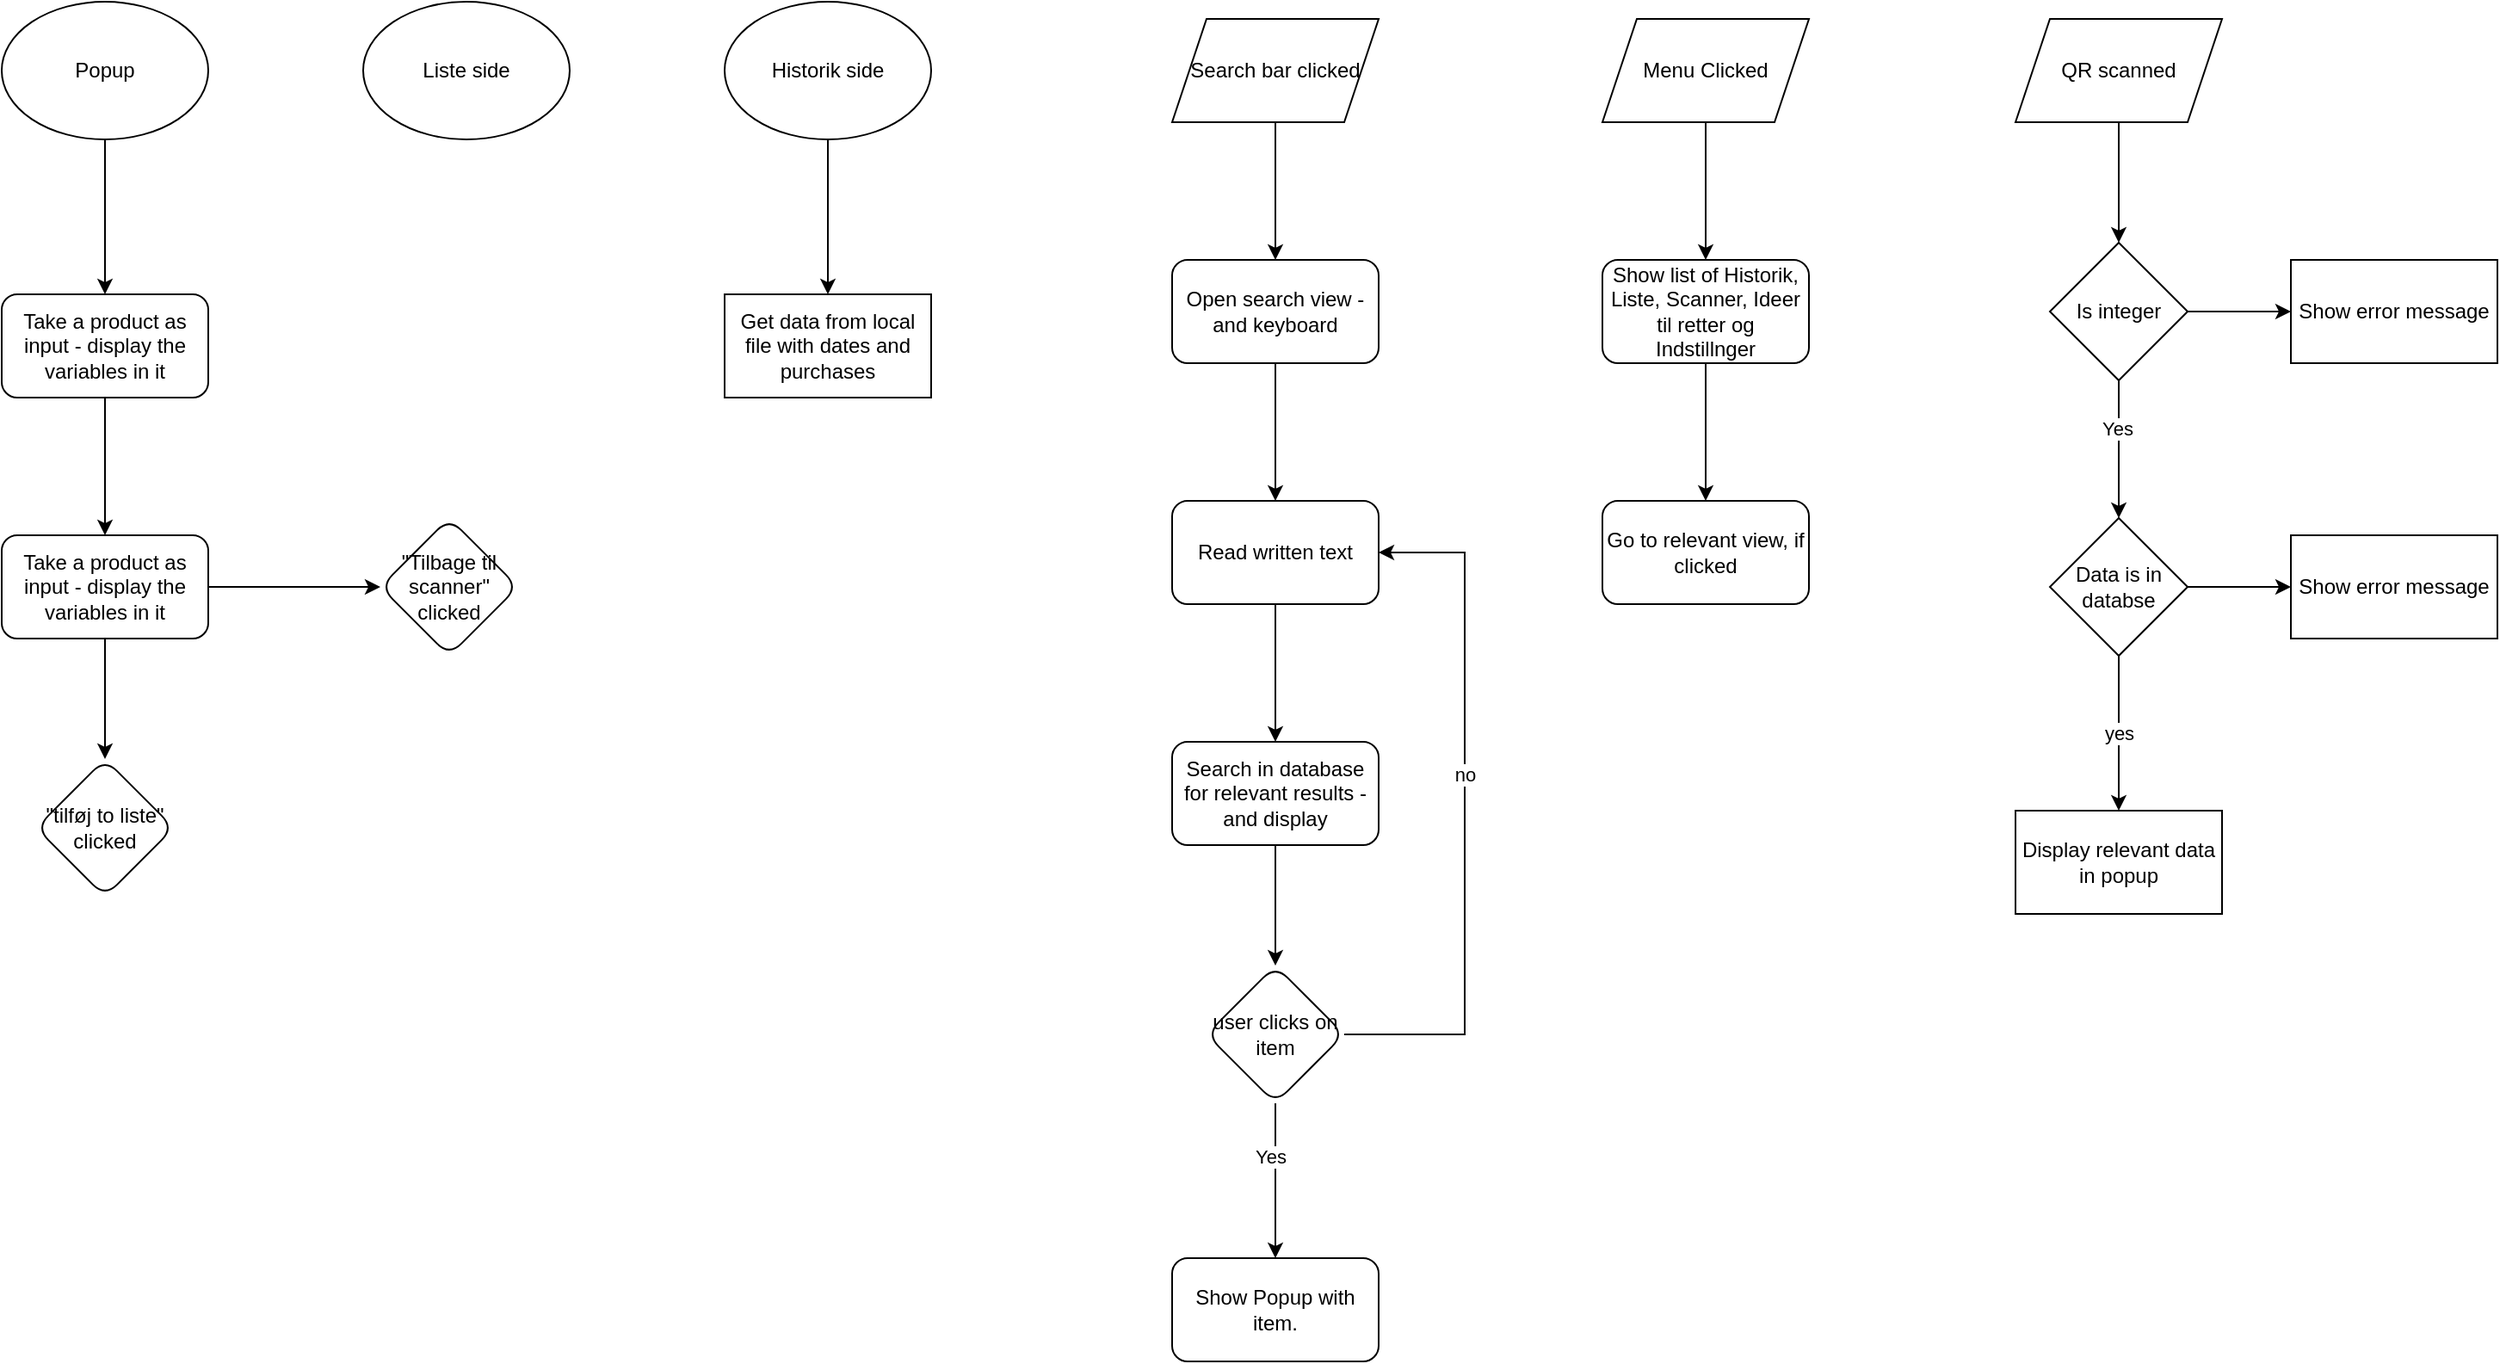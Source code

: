 <mxfile version="20.3.0" type="device"><diagram id="C5RBs43oDa-KdzZeNtuy" name="Page-1"><mxGraphModel dx="1691" dy="545" grid="1" gridSize="10" guides="1" tooltips="1" connect="1" arrows="1" fold="1" page="1" pageScale="1" pageWidth="827" pageHeight="1169" math="0" shadow="0"><root><mxCell id="WIyWlLk6GJQsqaUBKTNV-0"/><mxCell id="WIyWlLk6GJQsqaUBKTNV-1" parent="WIyWlLk6GJQsqaUBKTNV-0"/><mxCell id="CVtJsFOBOKvYMK7M-IFl-6" value="" style="edgeStyle=orthogonalEdgeStyle;rounded=0;orthogonalLoop=1;jettySize=auto;html=1;" edge="1" parent="WIyWlLk6GJQsqaUBKTNV-1" source="CVtJsFOBOKvYMK7M-IFl-0" target="CVtJsFOBOKvYMK7M-IFl-5"><mxGeometry relative="1" as="geometry"/></mxCell><mxCell id="CVtJsFOBOKvYMK7M-IFl-0" value="QR scanned" style="shape=parallelogram;perimeter=parallelogramPerimeter;whiteSpace=wrap;html=1;fixedSize=1;" vertex="1" parent="WIyWlLk6GJQsqaUBKTNV-1"><mxGeometry x="520" y="60" width="120" height="60" as="geometry"/></mxCell><mxCell id="CVtJsFOBOKvYMK7M-IFl-8" value="" style="edgeStyle=orthogonalEdgeStyle;rounded=0;orthogonalLoop=1;jettySize=auto;html=1;" edge="1" parent="WIyWlLk6GJQsqaUBKTNV-1" source="CVtJsFOBOKvYMK7M-IFl-5" target="CVtJsFOBOKvYMK7M-IFl-7"><mxGeometry relative="1" as="geometry"/></mxCell><mxCell id="CVtJsFOBOKvYMK7M-IFl-9" value="Yes" style="edgeLabel;html=1;align=center;verticalAlign=middle;resizable=0;points=[];" vertex="1" connectable="0" parent="CVtJsFOBOKvYMK7M-IFl-8"><mxGeometry x="-0.295" y="-1" relative="1" as="geometry"><mxPoint as="offset"/></mxGeometry></mxCell><mxCell id="CVtJsFOBOKvYMK7M-IFl-15" value="" style="edgeStyle=orthogonalEdgeStyle;rounded=0;orthogonalLoop=1;jettySize=auto;html=1;" edge="1" parent="WIyWlLk6GJQsqaUBKTNV-1" source="CVtJsFOBOKvYMK7M-IFl-5" target="CVtJsFOBOKvYMK7M-IFl-14"><mxGeometry relative="1" as="geometry"/></mxCell><mxCell id="CVtJsFOBOKvYMK7M-IFl-5" value="Is integer" style="rhombus;whiteSpace=wrap;html=1;" vertex="1" parent="WIyWlLk6GJQsqaUBKTNV-1"><mxGeometry x="540" y="190" width="80" height="80" as="geometry"/></mxCell><mxCell id="CVtJsFOBOKvYMK7M-IFl-11" value="yes" style="edgeStyle=orthogonalEdgeStyle;rounded=0;orthogonalLoop=1;jettySize=auto;html=1;" edge="1" parent="WIyWlLk6GJQsqaUBKTNV-1" source="CVtJsFOBOKvYMK7M-IFl-7" target="CVtJsFOBOKvYMK7M-IFl-10"><mxGeometry relative="1" as="geometry"/></mxCell><mxCell id="CVtJsFOBOKvYMK7M-IFl-13" value="" style="edgeStyle=orthogonalEdgeStyle;rounded=0;orthogonalLoop=1;jettySize=auto;html=1;" edge="1" parent="WIyWlLk6GJQsqaUBKTNV-1" source="CVtJsFOBOKvYMK7M-IFl-7" target="CVtJsFOBOKvYMK7M-IFl-12"><mxGeometry relative="1" as="geometry"/></mxCell><mxCell id="CVtJsFOBOKvYMK7M-IFl-7" value="Data is in databse" style="rhombus;whiteSpace=wrap;html=1;" vertex="1" parent="WIyWlLk6GJQsqaUBKTNV-1"><mxGeometry x="540" y="350" width="80" height="80" as="geometry"/></mxCell><mxCell id="CVtJsFOBOKvYMK7M-IFl-10" value="Display relevant data in popup" style="whiteSpace=wrap;html=1;" vertex="1" parent="WIyWlLk6GJQsqaUBKTNV-1"><mxGeometry x="520" y="520" width="120" height="60" as="geometry"/></mxCell><mxCell id="CVtJsFOBOKvYMK7M-IFl-12" value="Show error message" style="whiteSpace=wrap;html=1;" vertex="1" parent="WIyWlLk6GJQsqaUBKTNV-1"><mxGeometry x="680" y="360" width="120" height="60" as="geometry"/></mxCell><mxCell id="CVtJsFOBOKvYMK7M-IFl-14" value="Show error message" style="whiteSpace=wrap;html=1;" vertex="1" parent="WIyWlLk6GJQsqaUBKTNV-1"><mxGeometry x="680" y="200" width="120" height="60" as="geometry"/></mxCell><mxCell id="CVtJsFOBOKvYMK7M-IFl-22" value="" style="edgeStyle=orthogonalEdgeStyle;rounded=0;orthogonalLoop=1;jettySize=auto;html=1;" edge="1" parent="WIyWlLk6GJQsqaUBKTNV-1" source="CVtJsFOBOKvYMK7M-IFl-17" target="CVtJsFOBOKvYMK7M-IFl-21"><mxGeometry relative="1" as="geometry"/></mxCell><mxCell id="CVtJsFOBOKvYMK7M-IFl-17" value="Search bar clicked" style="shape=parallelogram;perimeter=parallelogramPerimeter;whiteSpace=wrap;html=1;fixedSize=1;" vertex="1" parent="WIyWlLk6GJQsqaUBKTNV-1"><mxGeometry x="30" y="60" width="120" height="60" as="geometry"/></mxCell><mxCell id="CVtJsFOBOKvYMK7M-IFl-20" value="" style="edgeStyle=orthogonalEdgeStyle;rounded=0;orthogonalLoop=1;jettySize=auto;html=1;" edge="1" parent="WIyWlLk6GJQsqaUBKTNV-1" source="CVtJsFOBOKvYMK7M-IFl-18" target="CVtJsFOBOKvYMK7M-IFl-19"><mxGeometry relative="1" as="geometry"/></mxCell><mxCell id="CVtJsFOBOKvYMK7M-IFl-18" value="Menu Clicked" style="shape=parallelogram;perimeter=parallelogramPerimeter;whiteSpace=wrap;html=1;fixedSize=1;" vertex="1" parent="WIyWlLk6GJQsqaUBKTNV-1"><mxGeometry x="280" y="60" width="120" height="60" as="geometry"/></mxCell><mxCell id="CVtJsFOBOKvYMK7M-IFl-40" value="" style="edgeStyle=orthogonalEdgeStyle;rounded=0;orthogonalLoop=1;jettySize=auto;html=1;" edge="1" parent="WIyWlLk6GJQsqaUBKTNV-1" source="CVtJsFOBOKvYMK7M-IFl-19" target="CVtJsFOBOKvYMK7M-IFl-39"><mxGeometry relative="1" as="geometry"/></mxCell><mxCell id="CVtJsFOBOKvYMK7M-IFl-19" value="Show list of Historik, Liste, Scanner, Ideer til retter og Indstillnger" style="rounded=1;whiteSpace=wrap;html=1;" vertex="1" parent="WIyWlLk6GJQsqaUBKTNV-1"><mxGeometry x="280" y="200" width="120" height="60" as="geometry"/></mxCell><mxCell id="CVtJsFOBOKvYMK7M-IFl-24" value="" style="edgeStyle=orthogonalEdgeStyle;rounded=0;orthogonalLoop=1;jettySize=auto;html=1;" edge="1" parent="WIyWlLk6GJQsqaUBKTNV-1" source="CVtJsFOBOKvYMK7M-IFl-21" target="CVtJsFOBOKvYMK7M-IFl-23"><mxGeometry relative="1" as="geometry"/></mxCell><mxCell id="CVtJsFOBOKvYMK7M-IFl-21" value="Open search view - and keyboard" style="rounded=1;whiteSpace=wrap;html=1;" vertex="1" parent="WIyWlLk6GJQsqaUBKTNV-1"><mxGeometry x="30" y="200" width="120" height="60" as="geometry"/></mxCell><mxCell id="CVtJsFOBOKvYMK7M-IFl-26" value="" style="edgeStyle=orthogonalEdgeStyle;rounded=0;orthogonalLoop=1;jettySize=auto;html=1;" edge="1" parent="WIyWlLk6GJQsqaUBKTNV-1" source="CVtJsFOBOKvYMK7M-IFl-23" target="CVtJsFOBOKvYMK7M-IFl-25"><mxGeometry relative="1" as="geometry"/></mxCell><mxCell id="CVtJsFOBOKvYMK7M-IFl-23" value="Read written text" style="whiteSpace=wrap;html=1;rounded=1;" vertex="1" parent="WIyWlLk6GJQsqaUBKTNV-1"><mxGeometry x="30" y="340" width="120" height="60" as="geometry"/></mxCell><mxCell id="CVtJsFOBOKvYMK7M-IFl-33" value="" style="edgeStyle=orthogonalEdgeStyle;rounded=0;orthogonalLoop=1;jettySize=auto;html=1;" edge="1" parent="WIyWlLk6GJQsqaUBKTNV-1" source="CVtJsFOBOKvYMK7M-IFl-25" target="CVtJsFOBOKvYMK7M-IFl-32"><mxGeometry relative="1" as="geometry"/></mxCell><mxCell id="CVtJsFOBOKvYMK7M-IFl-25" value="Search in database for relevant results - and display" style="whiteSpace=wrap;html=1;rounded=1;" vertex="1" parent="WIyWlLk6GJQsqaUBKTNV-1"><mxGeometry x="30" y="480" width="120" height="60" as="geometry"/></mxCell><mxCell id="CVtJsFOBOKvYMK7M-IFl-34" style="edgeStyle=orthogonalEdgeStyle;rounded=0;orthogonalLoop=1;jettySize=auto;html=1;" edge="1" parent="WIyWlLk6GJQsqaUBKTNV-1" source="CVtJsFOBOKvYMK7M-IFl-32" target="CVtJsFOBOKvYMK7M-IFl-23"><mxGeometry relative="1" as="geometry"><Array as="points"><mxPoint x="200" y="650"/><mxPoint x="200" y="370"/></Array></mxGeometry></mxCell><mxCell id="CVtJsFOBOKvYMK7M-IFl-35" value="no" style="edgeLabel;html=1;align=center;verticalAlign=middle;resizable=0;points=[];" vertex="1" connectable="0" parent="CVtJsFOBOKvYMK7M-IFl-34"><mxGeometry x="0.107" relative="1" as="geometry"><mxPoint as="offset"/></mxGeometry></mxCell><mxCell id="CVtJsFOBOKvYMK7M-IFl-37" value="" style="edgeStyle=orthogonalEdgeStyle;rounded=0;orthogonalLoop=1;jettySize=auto;html=1;" edge="1" parent="WIyWlLk6GJQsqaUBKTNV-1" source="CVtJsFOBOKvYMK7M-IFl-32" target="CVtJsFOBOKvYMK7M-IFl-36"><mxGeometry relative="1" as="geometry"/></mxCell><mxCell id="CVtJsFOBOKvYMK7M-IFl-38" value="Yes" style="edgeLabel;html=1;align=center;verticalAlign=middle;resizable=0;points=[];" vertex="1" connectable="0" parent="CVtJsFOBOKvYMK7M-IFl-37"><mxGeometry x="-0.315" y="-3" relative="1" as="geometry"><mxPoint as="offset"/></mxGeometry></mxCell><mxCell id="CVtJsFOBOKvYMK7M-IFl-32" value="user clicks on item" style="rhombus;whiteSpace=wrap;html=1;rounded=1;" vertex="1" parent="WIyWlLk6GJQsqaUBKTNV-1"><mxGeometry x="50" y="610" width="80" height="80" as="geometry"/></mxCell><mxCell id="CVtJsFOBOKvYMK7M-IFl-36" value="Show Popup with item." style="whiteSpace=wrap;html=1;rounded=1;" vertex="1" parent="WIyWlLk6GJQsqaUBKTNV-1"><mxGeometry x="30" y="780" width="120" height="60" as="geometry"/></mxCell><mxCell id="CVtJsFOBOKvYMK7M-IFl-39" value="Go to relevant view, if clicked" style="whiteSpace=wrap;html=1;rounded=1;" vertex="1" parent="WIyWlLk6GJQsqaUBKTNV-1"><mxGeometry x="280" y="340" width="120" height="60" as="geometry"/></mxCell><mxCell id="CVtJsFOBOKvYMK7M-IFl-45" value="" style="edgeStyle=orthogonalEdgeStyle;rounded=0;orthogonalLoop=1;jettySize=auto;html=1;" edge="1" parent="WIyWlLk6GJQsqaUBKTNV-1" source="CVtJsFOBOKvYMK7M-IFl-41" target="CVtJsFOBOKvYMK7M-IFl-44"><mxGeometry relative="1" as="geometry"/></mxCell><mxCell id="CVtJsFOBOKvYMK7M-IFl-41" value="Historik side" style="ellipse;whiteSpace=wrap;html=1;" vertex="1" parent="WIyWlLk6GJQsqaUBKTNV-1"><mxGeometry x="-230" y="50" width="120" height="80" as="geometry"/></mxCell><mxCell id="CVtJsFOBOKvYMK7M-IFl-42" value="Liste side" style="ellipse;whiteSpace=wrap;html=1;" vertex="1" parent="WIyWlLk6GJQsqaUBKTNV-1"><mxGeometry x="-440" y="50" width="120" height="80" as="geometry"/></mxCell><mxCell id="CVtJsFOBOKvYMK7M-IFl-47" value="" style="edgeStyle=orthogonalEdgeStyle;rounded=0;orthogonalLoop=1;jettySize=auto;html=1;" edge="1" parent="WIyWlLk6GJQsqaUBKTNV-1" source="CVtJsFOBOKvYMK7M-IFl-43" target="CVtJsFOBOKvYMK7M-IFl-46"><mxGeometry relative="1" as="geometry"/></mxCell><mxCell id="CVtJsFOBOKvYMK7M-IFl-43" value="Popup" style="ellipse;whiteSpace=wrap;html=1;" vertex="1" parent="WIyWlLk6GJQsqaUBKTNV-1"><mxGeometry x="-650" y="50" width="120" height="80" as="geometry"/></mxCell><mxCell id="CVtJsFOBOKvYMK7M-IFl-44" value="Get data from local file with dates and purchases" style="whiteSpace=wrap;html=1;" vertex="1" parent="WIyWlLk6GJQsqaUBKTNV-1"><mxGeometry x="-230" y="220" width="120" height="60" as="geometry"/></mxCell><mxCell id="CVtJsFOBOKvYMK7M-IFl-49" value="" style="edgeStyle=orthogonalEdgeStyle;rounded=0;orthogonalLoop=1;jettySize=auto;html=1;" edge="1" parent="WIyWlLk6GJQsqaUBKTNV-1" source="CVtJsFOBOKvYMK7M-IFl-46" target="CVtJsFOBOKvYMK7M-IFl-48"><mxGeometry relative="1" as="geometry"/></mxCell><mxCell id="CVtJsFOBOKvYMK7M-IFl-46" value="Take a product as input - display the variables in it" style="rounded=1;whiteSpace=wrap;html=1;" vertex="1" parent="WIyWlLk6GJQsqaUBKTNV-1"><mxGeometry x="-650" y="220" width="120" height="60" as="geometry"/></mxCell><mxCell id="CVtJsFOBOKvYMK7M-IFl-51" value="" style="edgeStyle=orthogonalEdgeStyle;rounded=0;orthogonalLoop=1;jettySize=auto;html=1;" edge="1" parent="WIyWlLk6GJQsqaUBKTNV-1" source="CVtJsFOBOKvYMK7M-IFl-48" target="CVtJsFOBOKvYMK7M-IFl-50"><mxGeometry relative="1" as="geometry"/></mxCell><mxCell id="CVtJsFOBOKvYMK7M-IFl-53" value="" style="edgeStyle=orthogonalEdgeStyle;rounded=0;orthogonalLoop=1;jettySize=auto;html=1;" edge="1" parent="WIyWlLk6GJQsqaUBKTNV-1" source="CVtJsFOBOKvYMK7M-IFl-48" target="CVtJsFOBOKvYMK7M-IFl-52"><mxGeometry relative="1" as="geometry"/></mxCell><mxCell id="CVtJsFOBOKvYMK7M-IFl-48" value="Take a product as input - display the variables in it" style="rounded=1;whiteSpace=wrap;html=1;" vertex="1" parent="WIyWlLk6GJQsqaUBKTNV-1"><mxGeometry x="-650" y="360" width="120" height="60" as="geometry"/></mxCell><mxCell id="CVtJsFOBOKvYMK7M-IFl-50" value="&quot;tilføj to liste&quot; clicked" style="rhombus;whiteSpace=wrap;html=1;rounded=1;" vertex="1" parent="WIyWlLk6GJQsqaUBKTNV-1"><mxGeometry x="-630" y="490" width="80" height="80" as="geometry"/></mxCell><mxCell id="CVtJsFOBOKvYMK7M-IFl-52" value="&quot;Tilbage til scanner&quot; clicked" style="rhombus;whiteSpace=wrap;html=1;rounded=1;" vertex="1" parent="WIyWlLk6GJQsqaUBKTNV-1"><mxGeometry x="-430" y="350" width="80" height="80" as="geometry"/></mxCell></root></mxGraphModel></diagram></mxfile>